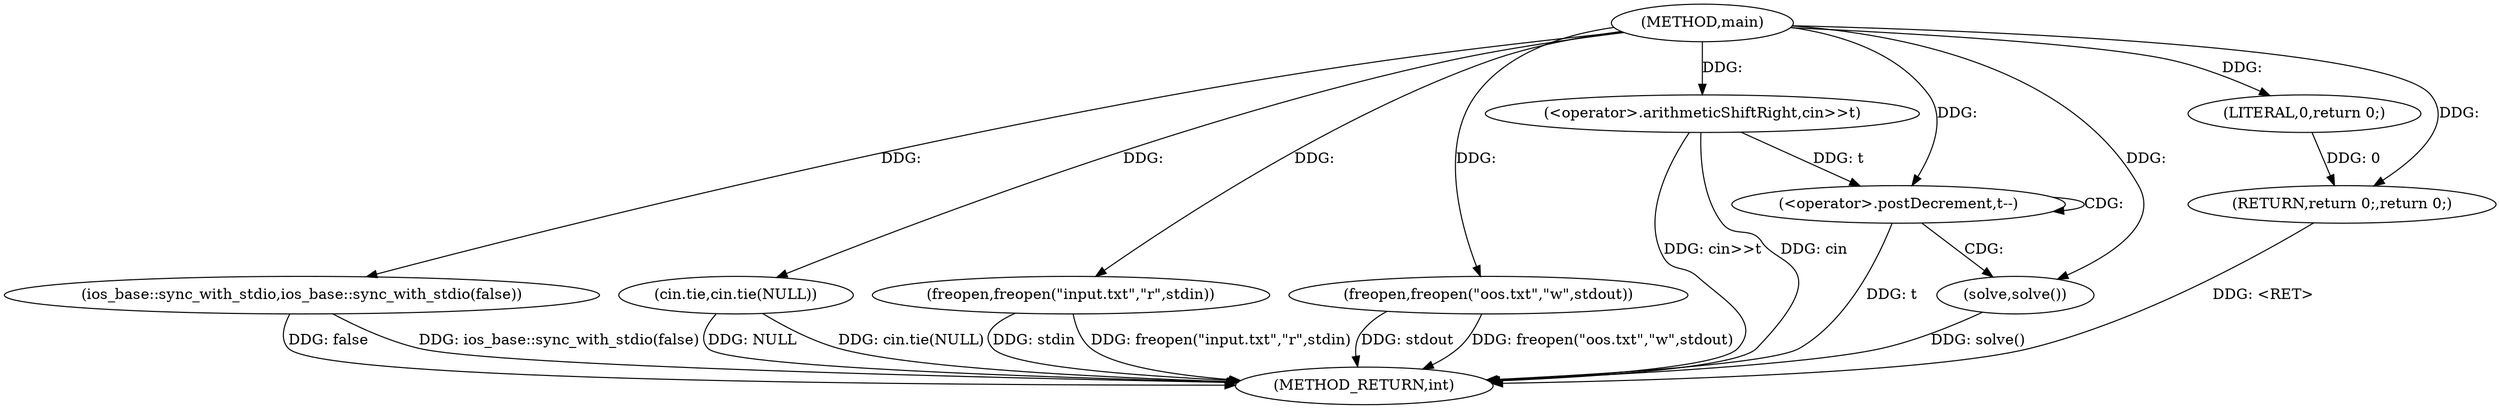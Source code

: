 digraph "main" {  
"1000855" [label = "(METHOD,main)" ]
"1000880" [label = "(METHOD_RETURN,int)" ]
"1000857" [label = "(ios_base::sync_with_stdio,ios_base::sync_with_stdio(false))" ]
"1000859" [label = "(cin.tie,cin.tie(NULL))" ]
"1000861" [label = "(freopen,freopen(\"input.txt\",\"r\",stdin))" ]
"1000865" [label = "(freopen,freopen(\"oos.txt\",\"w\",stdout))" ]
"1000870" [label = "(<operator>.arithmeticShiftRight,cin>>t)" ]
"1000878" [label = "(RETURN,return 0;,return 0;)" ]
"1000874" [label = "(<operator>.postDecrement,t--)" ]
"1000879" [label = "(LITERAL,0,return 0;)" ]
"1000877" [label = "(solve,solve())" ]
  "1000857" -> "1000880"  [ label = "DDG: ios_base::sync_with_stdio(false)"] 
  "1000859" -> "1000880"  [ label = "DDG: cin.tie(NULL)"] 
  "1000861" -> "1000880"  [ label = "DDG: freopen(\"input.txt\",\"r\",stdin)"] 
  "1000865" -> "1000880"  [ label = "DDG: freopen(\"oos.txt\",\"w\",stdout)"] 
  "1000870" -> "1000880"  [ label = "DDG: cin>>t"] 
  "1000874" -> "1000880"  [ label = "DDG: t"] 
  "1000877" -> "1000880"  [ label = "DDG: solve()"] 
  "1000878" -> "1000880"  [ label = "DDG: <RET>"] 
  "1000865" -> "1000880"  [ label = "DDG: stdout"] 
  "1000857" -> "1000880"  [ label = "DDG: false"] 
  "1000859" -> "1000880"  [ label = "DDG: NULL"] 
  "1000870" -> "1000880"  [ label = "DDG: cin"] 
  "1000861" -> "1000880"  [ label = "DDG: stdin"] 
  "1000879" -> "1000878"  [ label = "DDG: 0"] 
  "1000855" -> "1000878"  [ label = "DDG: "] 
  "1000855" -> "1000857"  [ label = "DDG: "] 
  "1000855" -> "1000859"  [ label = "DDG: "] 
  "1000855" -> "1000861"  [ label = "DDG: "] 
  "1000855" -> "1000865"  [ label = "DDG: "] 
  "1000855" -> "1000870"  [ label = "DDG: "] 
  "1000855" -> "1000879"  [ label = "DDG: "] 
  "1000870" -> "1000874"  [ label = "DDG: t"] 
  "1000855" -> "1000874"  [ label = "DDG: "] 
  "1000855" -> "1000877"  [ label = "DDG: "] 
  "1000874" -> "1000874"  [ label = "CDG: "] 
  "1000874" -> "1000877"  [ label = "CDG: "] 
}

